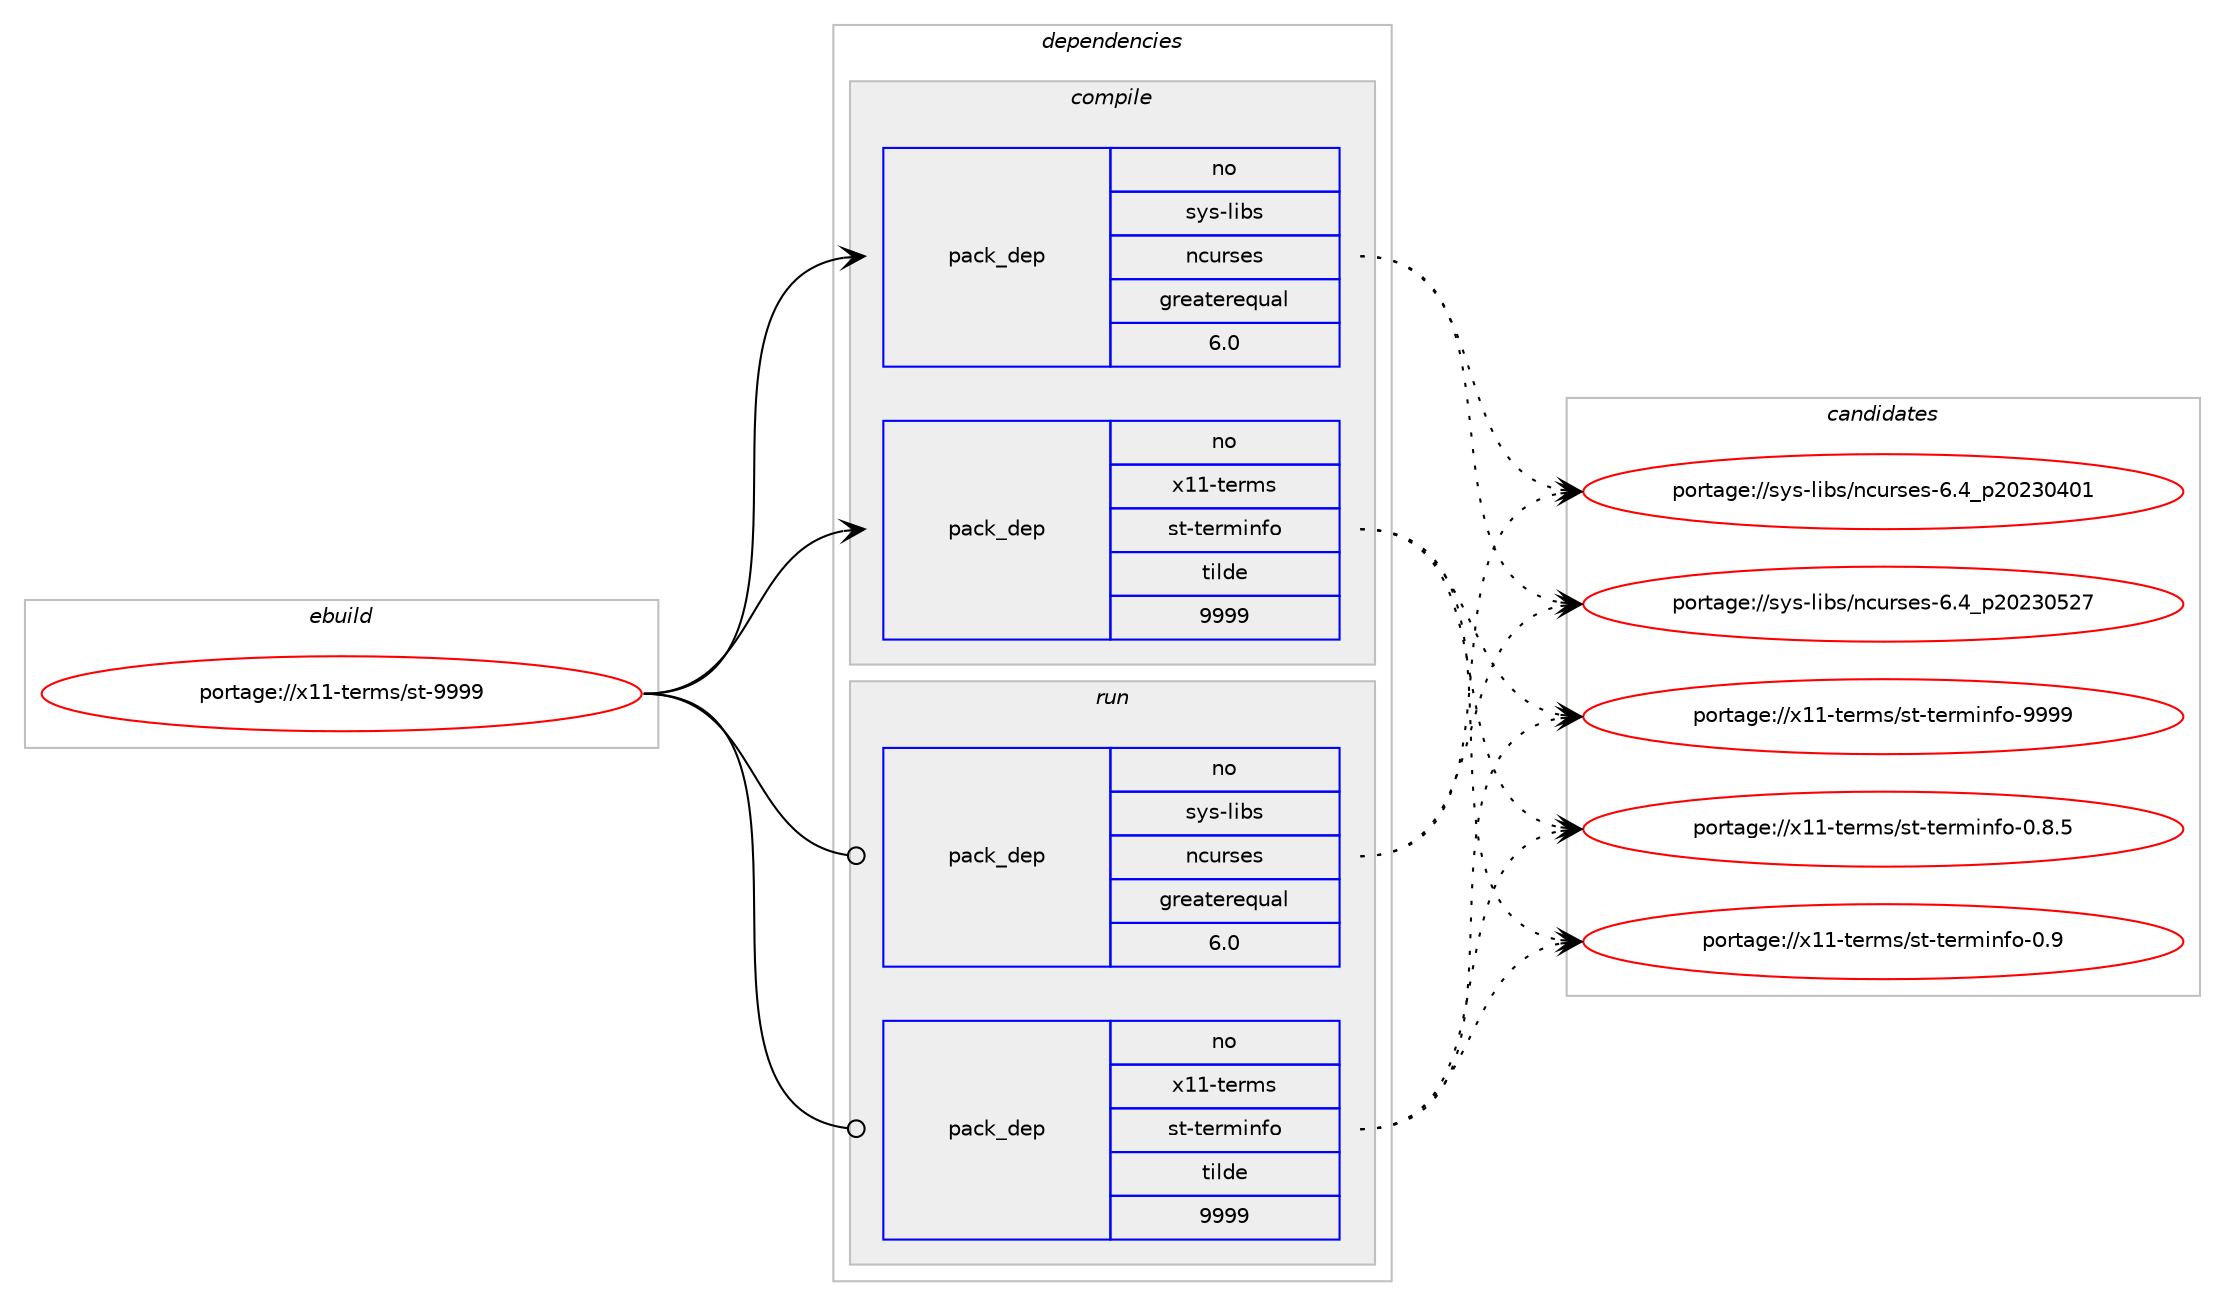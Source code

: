 digraph prolog {

# *************
# Graph options
# *************

newrank=true;
concentrate=true;
compound=true;
graph [rankdir=LR,fontname=Helvetica,fontsize=10,ranksep=1.5];#, ranksep=2.5, nodesep=0.2];
edge  [arrowhead=vee];
node  [fontname=Helvetica,fontsize=10];

# **********
# The ebuild
# **********

subgraph cluster_leftcol {
color=gray;
rank=same;
label=<<i>ebuild</i>>;
id [label="portage://x11-terms/st-9999", color=red, width=4, href="../x11-terms/st-9999.svg"];
}

# ****************
# The dependencies
# ****************

subgraph cluster_midcol {
color=gray;
label=<<i>dependencies</i>>;
subgraph cluster_compile {
fillcolor="#eeeeee";
style=filled;
label=<<i>compile</i>>;
# *** BEGIN UNKNOWN DEPENDENCY TYPE (TODO) ***
# id -> package_dependency(portage://x11-terms/st-9999,install,no,media-libs,fontconfig,none,[,,],[],[])
# *** END UNKNOWN DEPENDENCY TYPE (TODO) ***

subgraph pack8342 {
dependency24898 [label=<<TABLE BORDER="0" CELLBORDER="1" CELLSPACING="0" CELLPADDING="4" WIDTH="220"><TR><TD ROWSPAN="6" CELLPADDING="30">pack_dep</TD></TR><TR><TD WIDTH="110">no</TD></TR><TR><TD>sys-libs</TD></TR><TR><TD>ncurses</TD></TR><TR><TD>greaterequal</TD></TR><TR><TD>6.0</TD></TR></TABLE>>, shape=none, color=blue];
}
id:e -> dependency24898:w [weight=20,style="solid",arrowhead="vee"];
# *** BEGIN UNKNOWN DEPENDENCY TYPE (TODO) ***
# id -> package_dependency(portage://x11-terms/st-9999,install,no,x11-base,xorg-proto,none,[,,],[],[])
# *** END UNKNOWN DEPENDENCY TYPE (TODO) ***

# *** BEGIN UNKNOWN DEPENDENCY TYPE (TODO) ***
# id -> package_dependency(portage://x11-terms/st-9999,install,no,x11-libs,libX11,none,[,,],[],[])
# *** END UNKNOWN DEPENDENCY TYPE (TODO) ***

# *** BEGIN UNKNOWN DEPENDENCY TYPE (TODO) ***
# id -> package_dependency(portage://x11-terms/st-9999,install,no,x11-libs,libXft,none,[,,],[],[])
# *** END UNKNOWN DEPENDENCY TYPE (TODO) ***

subgraph pack8343 {
dependency24899 [label=<<TABLE BORDER="0" CELLBORDER="1" CELLSPACING="0" CELLPADDING="4" WIDTH="220"><TR><TD ROWSPAN="6" CELLPADDING="30">pack_dep</TD></TR><TR><TD WIDTH="110">no</TD></TR><TR><TD>x11-terms</TD></TR><TR><TD>st-terminfo</TD></TR><TR><TD>tilde</TD></TR><TR><TD>9999</TD></TR></TABLE>>, shape=none, color=blue];
}
id:e -> dependency24899:w [weight=20,style="solid",arrowhead="vee"];
}
subgraph cluster_compileandrun {
fillcolor="#eeeeee";
style=filled;
label=<<i>compile and run</i>>;
}
subgraph cluster_run {
fillcolor="#eeeeee";
style=filled;
label=<<i>run</i>>;
# *** BEGIN UNKNOWN DEPENDENCY TYPE (TODO) ***
# id -> package_dependency(portage://x11-terms/st-9999,run,no,media-libs,fontconfig,none,[,,],[],[])
# *** END UNKNOWN DEPENDENCY TYPE (TODO) ***

subgraph pack8344 {
dependency24900 [label=<<TABLE BORDER="0" CELLBORDER="1" CELLSPACING="0" CELLPADDING="4" WIDTH="220"><TR><TD ROWSPAN="6" CELLPADDING="30">pack_dep</TD></TR><TR><TD WIDTH="110">no</TD></TR><TR><TD>sys-libs</TD></TR><TR><TD>ncurses</TD></TR><TR><TD>greaterequal</TD></TR><TR><TD>6.0</TD></TR></TABLE>>, shape=none, color=blue];
}
id:e -> dependency24900:w [weight=20,style="solid",arrowhead="odot"];
# *** BEGIN UNKNOWN DEPENDENCY TYPE (TODO) ***
# id -> package_dependency(portage://x11-terms/st-9999,run,no,x11-libs,libX11,none,[,,],[],[])
# *** END UNKNOWN DEPENDENCY TYPE (TODO) ***

# *** BEGIN UNKNOWN DEPENDENCY TYPE (TODO) ***
# id -> package_dependency(portage://x11-terms/st-9999,run,no,x11-libs,libXft,none,[,,],[],[])
# *** END UNKNOWN DEPENDENCY TYPE (TODO) ***

subgraph pack8345 {
dependency24901 [label=<<TABLE BORDER="0" CELLBORDER="1" CELLSPACING="0" CELLPADDING="4" WIDTH="220"><TR><TD ROWSPAN="6" CELLPADDING="30">pack_dep</TD></TR><TR><TD WIDTH="110">no</TD></TR><TR><TD>x11-terms</TD></TR><TR><TD>st-terminfo</TD></TR><TR><TD>tilde</TD></TR><TR><TD>9999</TD></TR></TABLE>>, shape=none, color=blue];
}
id:e -> dependency24901:w [weight=20,style="solid",arrowhead="odot"];
}
}

# **************
# The candidates
# **************

subgraph cluster_choices {
rank=same;
color=gray;
label=<<i>candidates</i>>;

subgraph choice8342 {
color=black;
nodesep=1;
choice1151211154510810598115471109911711411510111545544652951125048505148524849 [label="portage://sys-libs/ncurses-6.4_p20230401", color=red, width=4,href="../sys-libs/ncurses-6.4_p20230401.svg"];
choice1151211154510810598115471109911711411510111545544652951125048505148535055 [label="portage://sys-libs/ncurses-6.4_p20230527", color=red, width=4,href="../sys-libs/ncurses-6.4_p20230527.svg"];
dependency24898:e -> choice1151211154510810598115471109911711411510111545544652951125048505148524849:w [style=dotted,weight="100"];
dependency24898:e -> choice1151211154510810598115471109911711411510111545544652951125048505148535055:w [style=dotted,weight="100"];
}
subgraph choice8343 {
color=black;
nodesep=1;
choice1204949451161011141091154711511645116101114109105110102111454846564653 [label="portage://x11-terms/st-terminfo-0.8.5", color=red, width=4,href="../x11-terms/st-terminfo-0.8.5.svg"];
choice120494945116101114109115471151164511610111410910511010211145484657 [label="portage://x11-terms/st-terminfo-0.9", color=red, width=4,href="../x11-terms/st-terminfo-0.9.svg"];
choice12049494511610111410911547115116451161011141091051101021114557575757 [label="portage://x11-terms/st-terminfo-9999", color=red, width=4,href="../x11-terms/st-terminfo-9999.svg"];
dependency24899:e -> choice1204949451161011141091154711511645116101114109105110102111454846564653:w [style=dotted,weight="100"];
dependency24899:e -> choice120494945116101114109115471151164511610111410910511010211145484657:w [style=dotted,weight="100"];
dependency24899:e -> choice12049494511610111410911547115116451161011141091051101021114557575757:w [style=dotted,weight="100"];
}
subgraph choice8344 {
color=black;
nodesep=1;
choice1151211154510810598115471109911711411510111545544652951125048505148524849 [label="portage://sys-libs/ncurses-6.4_p20230401", color=red, width=4,href="../sys-libs/ncurses-6.4_p20230401.svg"];
choice1151211154510810598115471109911711411510111545544652951125048505148535055 [label="portage://sys-libs/ncurses-6.4_p20230527", color=red, width=4,href="../sys-libs/ncurses-6.4_p20230527.svg"];
dependency24900:e -> choice1151211154510810598115471109911711411510111545544652951125048505148524849:w [style=dotted,weight="100"];
dependency24900:e -> choice1151211154510810598115471109911711411510111545544652951125048505148535055:w [style=dotted,weight="100"];
}
subgraph choice8345 {
color=black;
nodesep=1;
choice1204949451161011141091154711511645116101114109105110102111454846564653 [label="portage://x11-terms/st-terminfo-0.8.5", color=red, width=4,href="../x11-terms/st-terminfo-0.8.5.svg"];
choice120494945116101114109115471151164511610111410910511010211145484657 [label="portage://x11-terms/st-terminfo-0.9", color=red, width=4,href="../x11-terms/st-terminfo-0.9.svg"];
choice12049494511610111410911547115116451161011141091051101021114557575757 [label="portage://x11-terms/st-terminfo-9999", color=red, width=4,href="../x11-terms/st-terminfo-9999.svg"];
dependency24901:e -> choice1204949451161011141091154711511645116101114109105110102111454846564653:w [style=dotted,weight="100"];
dependency24901:e -> choice120494945116101114109115471151164511610111410910511010211145484657:w [style=dotted,weight="100"];
dependency24901:e -> choice12049494511610111410911547115116451161011141091051101021114557575757:w [style=dotted,weight="100"];
}
}

}
